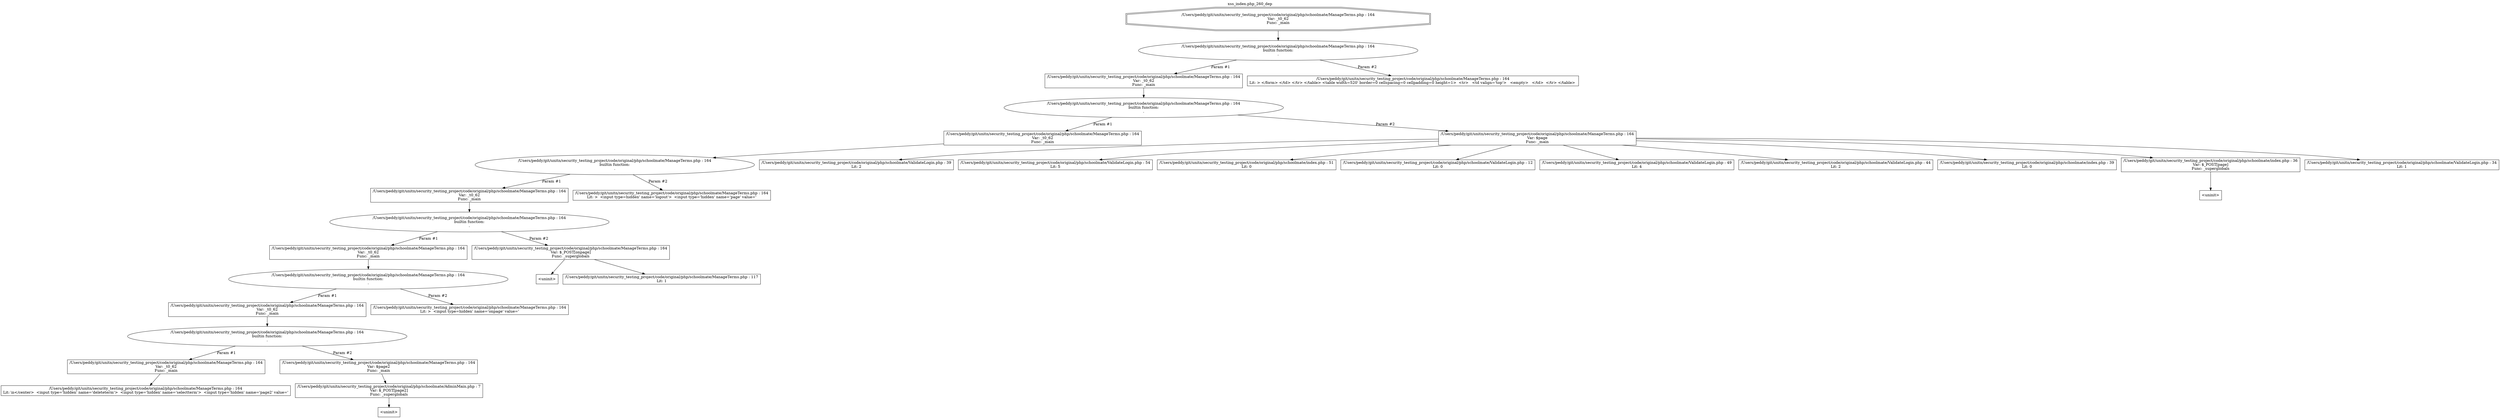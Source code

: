 digraph cfg {
  label="xss_index.php_260_dep";
  labelloc=t;
  n1 [shape=doubleoctagon, label="/Users/peddy/git/unitn/security_testing_project/code/original/php/schoolmate/ManageTerms.php : 164\nVar: _t0_62\nFunc: _main\n"];
  n2 [shape=ellipse, label="/Users/peddy/git/unitn/security_testing_project/code/original/php/schoolmate/ManageTerms.php : 164\nbuiltin function:\n.\n"];
  n3 [shape=box, label="/Users/peddy/git/unitn/security_testing_project/code/original/php/schoolmate/ManageTerms.php : 164\nVar: _t0_62\nFunc: _main\n"];
  n4 [shape=ellipse, label="/Users/peddy/git/unitn/security_testing_project/code/original/php/schoolmate/ManageTerms.php : 164\nbuiltin function:\n.\n"];
  n5 [shape=box, label="/Users/peddy/git/unitn/security_testing_project/code/original/php/schoolmate/ManageTerms.php : 164\nVar: _t0_62\nFunc: _main\n"];
  n6 [shape=ellipse, label="/Users/peddy/git/unitn/security_testing_project/code/original/php/schoolmate/ManageTerms.php : 164\nbuiltin function:\n.\n"];
  n7 [shape=box, label="/Users/peddy/git/unitn/security_testing_project/code/original/php/schoolmate/ManageTerms.php : 164\nVar: _t0_62\nFunc: _main\n"];
  n8 [shape=ellipse, label="/Users/peddy/git/unitn/security_testing_project/code/original/php/schoolmate/ManageTerms.php : 164\nbuiltin function:\n.\n"];
  n9 [shape=box, label="/Users/peddy/git/unitn/security_testing_project/code/original/php/schoolmate/ManageTerms.php : 164\nVar: _t0_62\nFunc: _main\n"];
  n10 [shape=ellipse, label="/Users/peddy/git/unitn/security_testing_project/code/original/php/schoolmate/ManageTerms.php : 164\nbuiltin function:\n.\n"];
  n11 [shape=box, label="/Users/peddy/git/unitn/security_testing_project/code/original/php/schoolmate/ManageTerms.php : 164\nVar: _t0_62\nFunc: _main\n"];
  n12 [shape=ellipse, label="/Users/peddy/git/unitn/security_testing_project/code/original/php/schoolmate/ManageTerms.php : 164\nbuiltin function:\n.\n"];
  n13 [shape=box, label="/Users/peddy/git/unitn/security_testing_project/code/original/php/schoolmate/ManageTerms.php : 164\nVar: _t0_62\nFunc: _main\n"];
  n14 [shape=box, label="/Users/peddy/git/unitn/security_testing_project/code/original/php/schoolmate/ManageTerms.php : 164\nLit: \\n</center>  <input type='hidden' name='deleteterm'>  <input type='hidden' name='selectterm'>  <input type='hidden' name='page2' value='\n"];
  n15 [shape=box, label="/Users/peddy/git/unitn/security_testing_project/code/original/php/schoolmate/ManageTerms.php : 164\nVar: $page2\nFunc: _main\n"];
  n16 [shape=box, label="/Users/peddy/git/unitn/security_testing_project/code/original/php/schoolmate/AdminMain.php : 7\nVar: $_POST[page2]\nFunc: _superglobals\n"];
  n17 [shape=box, label="<uninit>"];
  n18 [shape=box, label="/Users/peddy/git/unitn/security_testing_project/code/original/php/schoolmate/ManageTerms.php : 164\nLit: >  <input type=hidden' name='onpage' value='\n"];
  n19 [shape=box, label="/Users/peddy/git/unitn/security_testing_project/code/original/php/schoolmate/ManageTerms.php : 164\nVar: $_POST[onpage]\nFunc: _superglobals\n"];
  n20 [shape=box, label="<uninit>"];
  n21 [shape=box, label="/Users/peddy/git/unitn/security_testing_project/code/original/php/schoolmate/ManageTerms.php : 117\nLit: 1\n"];
  n22 [shape=box, label="/Users/peddy/git/unitn/security_testing_project/code/original/php/schoolmate/ManageTerms.php : 164\nLit: >  <input type=hidden' name='logout'>  <input type='hidden' name='page' value='\n"];
  n23 [shape=box, label="/Users/peddy/git/unitn/security_testing_project/code/original/php/schoolmate/ManageTerms.php : 164\nVar: $page\nFunc: _main\n"];
  n24 [shape=box, label="/Users/peddy/git/unitn/security_testing_project/code/original/php/schoolmate/ValidateLogin.php : 39\nLit: 2\n"];
  n25 [shape=box, label="/Users/peddy/git/unitn/security_testing_project/code/original/php/schoolmate/ValidateLogin.php : 54\nLit: 5\n"];
  n26 [shape=box, label="/Users/peddy/git/unitn/security_testing_project/code/original/php/schoolmate/index.php : 51\nLit: 0\n"];
  n27 [shape=box, label="/Users/peddy/git/unitn/security_testing_project/code/original/php/schoolmate/ValidateLogin.php : 12\nLit: 0\n"];
  n28 [shape=box, label="/Users/peddy/git/unitn/security_testing_project/code/original/php/schoolmate/ValidateLogin.php : 49\nLit: 4\n"];
  n29 [shape=box, label="/Users/peddy/git/unitn/security_testing_project/code/original/php/schoolmate/ValidateLogin.php : 44\nLit: 2\n"];
  n30 [shape=box, label="/Users/peddy/git/unitn/security_testing_project/code/original/php/schoolmate/index.php : 39\nLit: 0\n"];
  n31 [shape=box, label="/Users/peddy/git/unitn/security_testing_project/code/original/php/schoolmate/index.php : 36\nVar: $_POST[page]\nFunc: _superglobals\n"];
  n32 [shape=box, label="<uninit>"];
  n33 [shape=box, label="/Users/peddy/git/unitn/security_testing_project/code/original/php/schoolmate/ValidateLogin.php : 34\nLit: 1\n"];
  n34 [shape=box, label="/Users/peddy/git/unitn/security_testing_project/code/original/php/schoolmate/ManageTerms.php : 164\nLit: > </form> </td> </tr> </table> <table width=520' border=0 cellspacing=0 cellpadding=0 height=1>  <tr>   <td valign='top'>   <empty>   </td>  </tr> </table> \n"];
  n1 -> n2;
  n3 -> n4;
  n5 -> n6;
  n7 -> n8;
  n9 -> n10;
  n11 -> n12;
  n13 -> n14;
  n12 -> n13[label="Param #1"];
  n12 -> n15[label="Param #2"];
  n16 -> n17;
  n15 -> n16;
  n10 -> n11[label="Param #1"];
  n10 -> n18[label="Param #2"];
  n8 -> n9[label="Param #1"];
  n8 -> n19[label="Param #2"];
  n19 -> n20;
  n19 -> n21;
  n6 -> n7[label="Param #1"];
  n6 -> n22[label="Param #2"];
  n4 -> n5[label="Param #1"];
  n4 -> n23[label="Param #2"];
  n23 -> n24;
  n23 -> n25;
  n23 -> n26;
  n23 -> n27;
  n23 -> n28;
  n23 -> n29;
  n23 -> n30;
  n23 -> n31;
  n23 -> n33;
  n31 -> n32;
  n2 -> n3[label="Param #1"];
  n2 -> n34[label="Param #2"];
}
